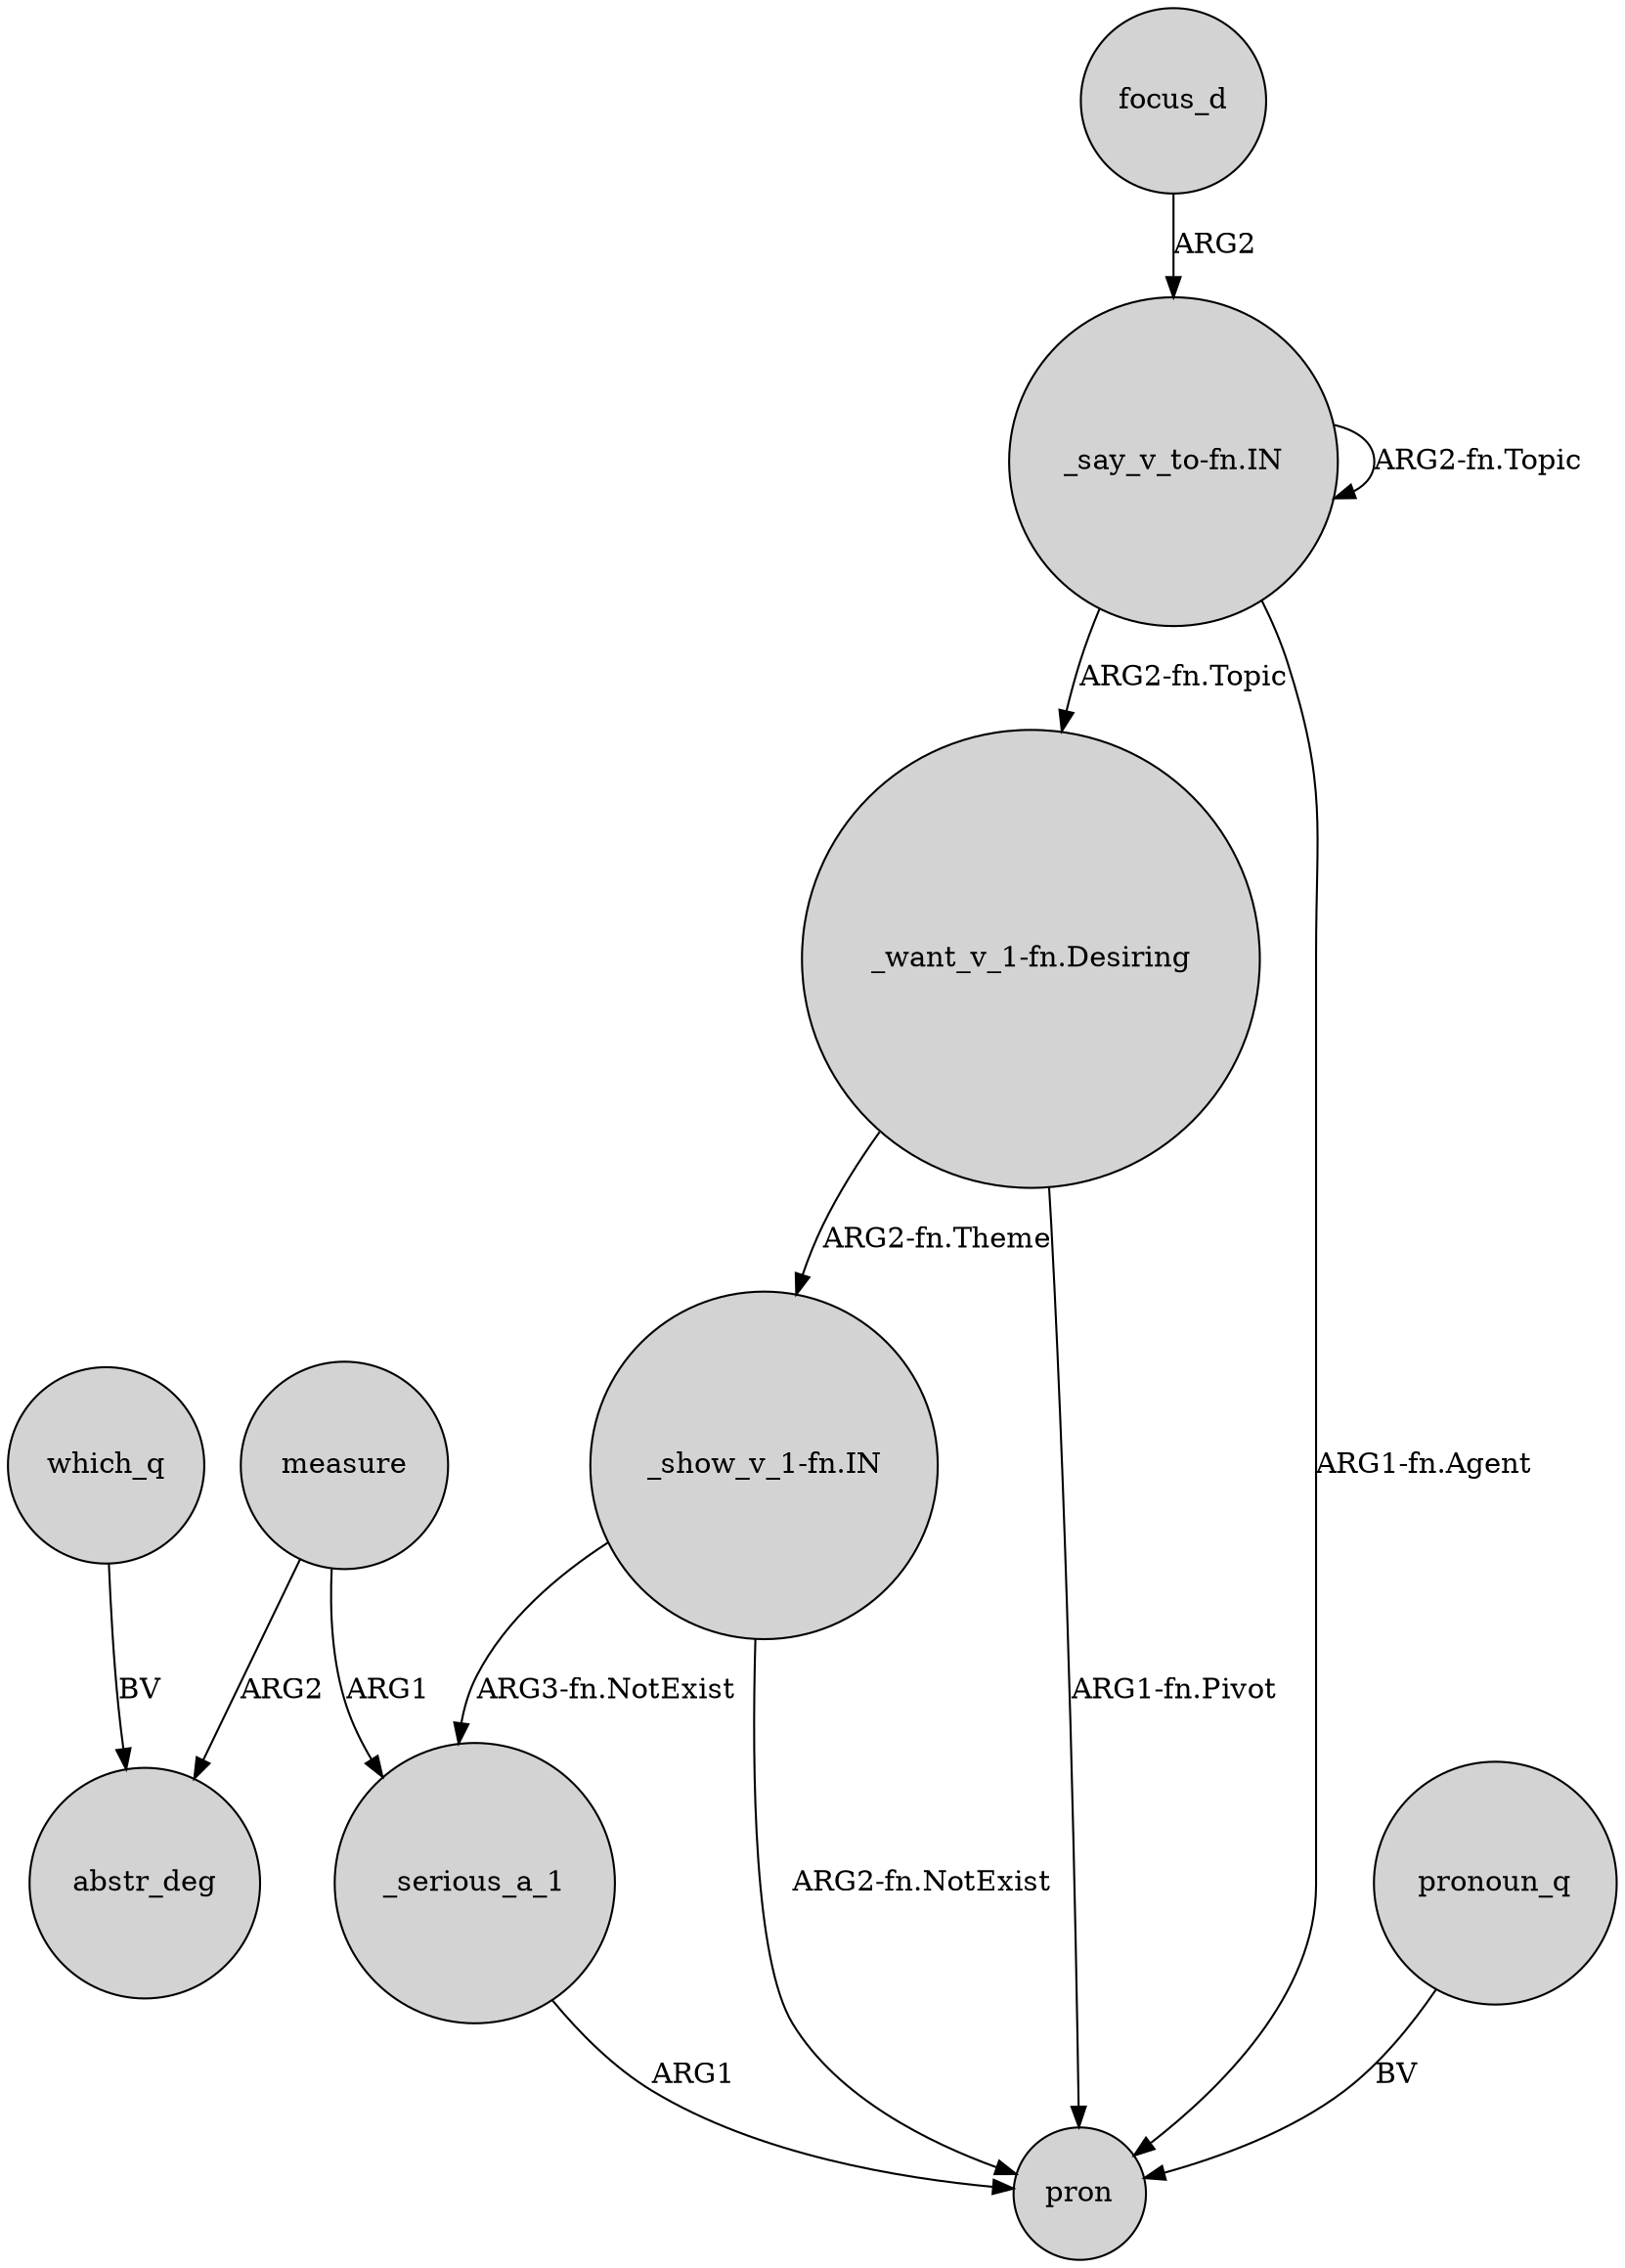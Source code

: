 digraph {
	node [shape=circle style=filled]
	"_want_v_1-fn.Desiring" -> pron [label="ARG1-fn.Pivot"]
	"_show_v_1-fn.IN" -> _serious_a_1 [label="ARG3-fn.NotExist"]
	focus_d -> "_say_v_to-fn.IN" [label=ARG2]
	measure -> abstr_deg [label=ARG2]
	"_say_v_to-fn.IN" -> "_want_v_1-fn.Desiring" [label="ARG2-fn.Topic"]
	measure -> _serious_a_1 [label=ARG1]
	"_show_v_1-fn.IN" -> pron [label="ARG2-fn.NotExist"]
	"_say_v_to-fn.IN" -> "_say_v_to-fn.IN" [label="ARG2-fn.Topic"]
	"_want_v_1-fn.Desiring" -> "_show_v_1-fn.IN" [label="ARG2-fn.Theme"]
	_serious_a_1 -> pron [label=ARG1]
	which_q -> abstr_deg [label=BV]
	"_say_v_to-fn.IN" -> pron [label="ARG1-fn.Agent"]
	pronoun_q -> pron [label=BV]
}
